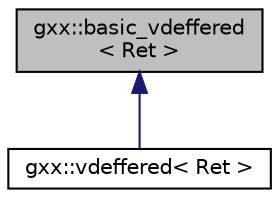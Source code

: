digraph "gxx::basic_vdeffered&lt; Ret &gt;"
{
  edge [fontname="Helvetica",fontsize="10",labelfontname="Helvetica",labelfontsize="10"];
  node [fontname="Helvetica",fontsize="10",shape=record];
  Node1 [label="gxx::basic_vdeffered\l\< Ret \>",height=0.2,width=0.4,color="black", fillcolor="grey75", style="filled", fontcolor="black"];
  Node1 -> Node2 [dir="back",color="midnightblue",fontsize="10",style="solid",fontname="Helvetica"];
  Node2 [label="gxx::vdeffered\< Ret \>",height=0.2,width=0.4,color="black", fillcolor="white", style="filled",URL="$classgxx_1_1vdeffered.html"];
}
